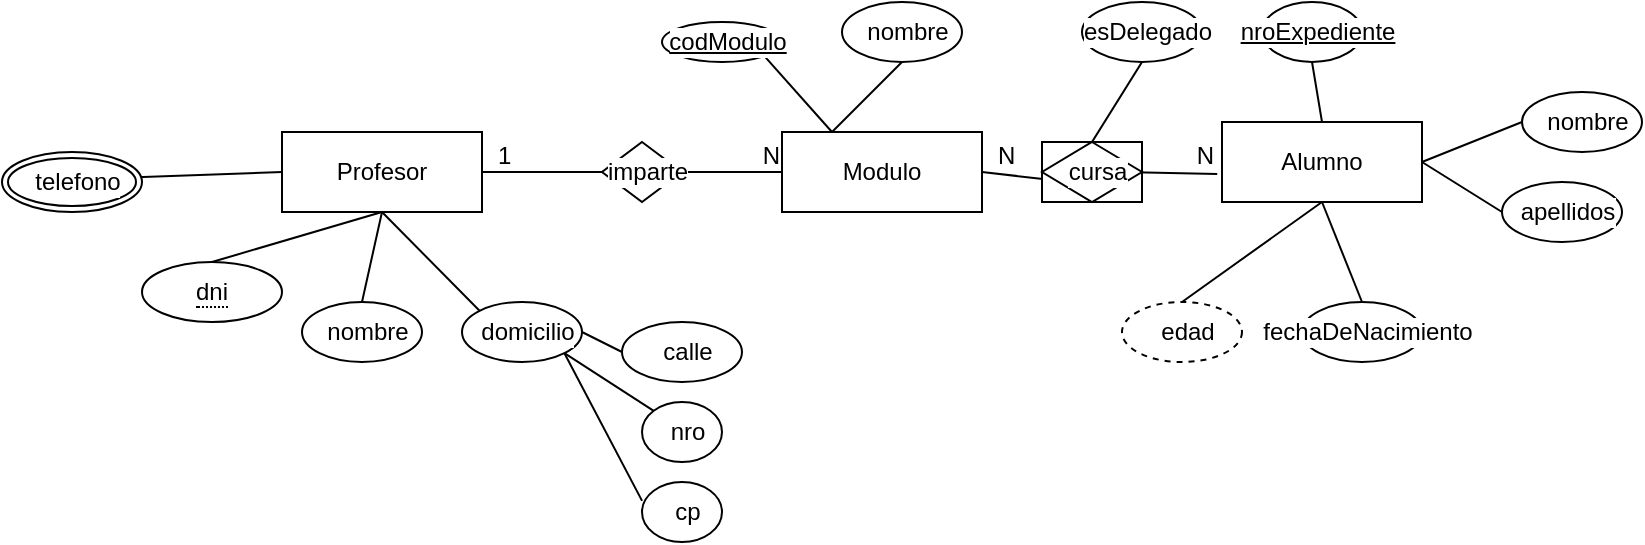 <mxfile version="28.2.1">
  <diagram name="Page-1" id="9THPmvi0cE5zZd17gpQG">
    <mxGraphModel dx="601" dy="414" grid="1" gridSize="10" guides="1" tooltips="1" connect="1" arrows="1" fold="1" page="1" pageScale="1" pageWidth="850" pageHeight="1100" math="0" shadow="0">
      <root>
        <mxCell id="0" />
        <mxCell id="1" parent="0" />
        <mxCell id="nnFgvvDzqhvfjOIkeC-j-11" style="edgeStyle=none;shape=connector;rounded=0;orthogonalLoop=1;jettySize=auto;html=1;exitX=0.5;exitY=1;exitDx=0;exitDy=0;entryX=0.5;entryY=0;entryDx=0;entryDy=0;strokeColor=default;align=center;verticalAlign=middle;fontFamily=Helvetica;fontSize=12;fontColor=default;labelBackgroundColor=default;endArrow=none;" edge="1" parent="1" source="nnFgvvDzqhvfjOIkeC-j-1" target="nnFgvvDzqhvfjOIkeC-j-2">
          <mxGeometry relative="1" as="geometry" />
        </mxCell>
        <mxCell id="nnFgvvDzqhvfjOIkeC-j-23" style="edgeStyle=none;shape=connector;rounded=0;orthogonalLoop=1;jettySize=auto;html=1;exitX=0;exitY=0.5;exitDx=0;exitDy=0;entryX=0;entryY=0.5;entryDx=0;entryDy=0;strokeColor=default;align=center;verticalAlign=middle;fontFamily=Helvetica;fontSize=12;fontColor=default;labelBackgroundColor=default;endArrow=none;" edge="1" parent="1" source="nnFgvvDzqhvfjOIkeC-j-1" target="nnFgvvDzqhvfjOIkeC-j-22">
          <mxGeometry relative="1" as="geometry" />
        </mxCell>
        <mxCell id="nnFgvvDzqhvfjOIkeC-j-1" value="Profesor" style="whiteSpace=wrap;html=1;align=center;" vertex="1" parent="1">
          <mxGeometry x="370" y="225" width="100" height="40" as="geometry" />
        </mxCell>
        <mxCell id="nnFgvvDzqhvfjOIkeC-j-2" value="&lt;span style=&quot;border-bottom: 1px dotted&quot;&gt;dni&lt;/span&gt;" style="ellipse;whiteSpace=wrap;html=1;align=center;" vertex="1" parent="1">
          <mxGeometry x="300" y="290" width="70" height="30" as="geometry" />
        </mxCell>
        <mxCell id="nnFgvvDzqhvfjOIkeC-j-13" style="edgeStyle=none;shape=connector;rounded=0;orthogonalLoop=1;jettySize=auto;html=1;exitX=0.5;exitY=0;exitDx=0;exitDy=0;strokeColor=default;align=center;verticalAlign=middle;fontFamily=Helvetica;fontSize=12;fontColor=default;labelBackgroundColor=default;endArrow=none;entryX=0.5;entryY=1;entryDx=0;entryDy=0;" edge="1" parent="1" source="nnFgvvDzqhvfjOIkeC-j-12" target="nnFgvvDzqhvfjOIkeC-j-1">
          <mxGeometry relative="1" as="geometry">
            <mxPoint x="430.034" y="290" as="targetPoint" />
          </mxGeometry>
        </mxCell>
        <mxCell id="nnFgvvDzqhvfjOIkeC-j-12" value="nombre" style="ellipse;whiteSpace=wrap;html=1;align=center;dashed=0;strokeColor=default;strokeWidth=1;verticalAlign=middle;spacingLeft=6;spacingTop=0;fontFamily=Helvetica;fontSize=12;fontColor=default;labelBackgroundColor=default;fillColor=default;" vertex="1" parent="1">
          <mxGeometry x="380" y="310" width="60" height="30" as="geometry" />
        </mxCell>
        <mxCell id="nnFgvvDzqhvfjOIkeC-j-15" style="edgeStyle=none;shape=connector;rounded=0;orthogonalLoop=1;jettySize=auto;html=1;exitX=0;exitY=0;exitDx=0;exitDy=0;entryX=0.5;entryY=1;entryDx=0;entryDy=0;strokeColor=default;align=center;verticalAlign=middle;fontFamily=Helvetica;fontSize=12;fontColor=default;labelBackgroundColor=default;endArrow=none;" edge="1" parent="1" source="nnFgvvDzqhvfjOIkeC-j-14" target="nnFgvvDzqhvfjOIkeC-j-1">
          <mxGeometry relative="1" as="geometry" />
        </mxCell>
        <mxCell id="nnFgvvDzqhvfjOIkeC-j-19" style="edgeStyle=none;shape=connector;rounded=0;orthogonalLoop=1;jettySize=auto;html=1;exitX=1;exitY=0.5;exitDx=0;exitDy=0;entryX=0;entryY=0.5;entryDx=0;entryDy=0;strokeColor=default;align=center;verticalAlign=middle;fontFamily=Helvetica;fontSize=12;fontColor=default;labelBackgroundColor=default;endArrow=none;" edge="1" parent="1" source="nnFgvvDzqhvfjOIkeC-j-14" target="nnFgvvDzqhvfjOIkeC-j-16">
          <mxGeometry relative="1" as="geometry" />
        </mxCell>
        <mxCell id="nnFgvvDzqhvfjOIkeC-j-20" style="edgeStyle=none;shape=connector;rounded=0;orthogonalLoop=1;jettySize=auto;html=1;exitX=1;exitY=1;exitDx=0;exitDy=0;entryX=0;entryY=0;entryDx=0;entryDy=0;strokeColor=default;align=center;verticalAlign=middle;fontFamily=Helvetica;fontSize=12;fontColor=default;labelBackgroundColor=default;endArrow=none;" edge="1" parent="1" source="nnFgvvDzqhvfjOIkeC-j-14" target="nnFgvvDzqhvfjOIkeC-j-18">
          <mxGeometry relative="1" as="geometry" />
        </mxCell>
        <mxCell id="nnFgvvDzqhvfjOIkeC-j-14" value="domicilio" style="ellipse;whiteSpace=wrap;html=1;align=center;dashed=0;strokeColor=default;strokeWidth=1;verticalAlign=middle;spacingLeft=6;spacingTop=0;fontFamily=Helvetica;fontSize=12;fontColor=default;labelBackgroundColor=default;fillColor=default;" vertex="1" parent="1">
          <mxGeometry x="460" y="310" width="60" height="30" as="geometry" />
        </mxCell>
        <mxCell id="nnFgvvDzqhvfjOIkeC-j-16" value="calle" style="ellipse;whiteSpace=wrap;html=1;align=center;dashed=0;strokeColor=default;strokeWidth=1;verticalAlign=middle;spacingLeft=6;spacingTop=0;fontFamily=Helvetica;fontSize=12;fontColor=default;labelBackgroundColor=default;fillColor=default;" vertex="1" parent="1">
          <mxGeometry x="540" y="320" width="60" height="30" as="geometry" />
        </mxCell>
        <mxCell id="nnFgvvDzqhvfjOIkeC-j-17" value="cp" style="ellipse;whiteSpace=wrap;html=1;align=center;dashed=0;strokeColor=default;strokeWidth=1;verticalAlign=middle;spacingLeft=6;spacingTop=0;fontFamily=Helvetica;fontSize=12;fontColor=default;labelBackgroundColor=default;fillColor=default;" vertex="1" parent="1">
          <mxGeometry x="550" y="400" width="40" height="30" as="geometry" />
        </mxCell>
        <mxCell id="nnFgvvDzqhvfjOIkeC-j-18" value="nro" style="ellipse;whiteSpace=wrap;html=1;align=center;dashed=0;strokeColor=default;strokeWidth=1;verticalAlign=middle;spacingLeft=6;spacingTop=0;fontFamily=Helvetica;fontSize=12;fontColor=default;labelBackgroundColor=default;fillColor=default;" vertex="1" parent="1">
          <mxGeometry x="550" y="360" width="40" height="30" as="geometry" />
        </mxCell>
        <mxCell id="nnFgvvDzqhvfjOIkeC-j-21" style="edgeStyle=none;shape=connector;rounded=0;orthogonalLoop=1;jettySize=auto;html=1;exitX=1;exitY=1;exitDx=0;exitDy=0;entryX=0.001;entryY=0.315;entryDx=0;entryDy=0;entryPerimeter=0;strokeColor=default;align=center;verticalAlign=middle;fontFamily=Helvetica;fontSize=12;fontColor=default;labelBackgroundColor=default;endArrow=none;" edge="1" parent="1" source="nnFgvvDzqhvfjOIkeC-j-14" target="nnFgvvDzqhvfjOIkeC-j-17">
          <mxGeometry relative="1" as="geometry" />
        </mxCell>
        <mxCell id="nnFgvvDzqhvfjOIkeC-j-22" value="telefono" style="ellipse;shape=doubleEllipse;margin=3;whiteSpace=wrap;html=1;align=center;dashed=0;strokeColor=default;strokeWidth=1;verticalAlign=middle;spacingLeft=6;spacingTop=0;fontFamily=Helvetica;fontSize=12;fontColor=default;labelBackgroundColor=default;fillColor=default;" vertex="1" parent="1">
          <mxGeometry x="230" y="235" width="70" height="30" as="geometry" />
        </mxCell>
        <mxCell id="nnFgvvDzqhvfjOIkeC-j-24" value="Modulo" style="whiteSpace=wrap;html=1;align=center;" vertex="1" parent="1">
          <mxGeometry x="620" y="225" width="100" height="40" as="geometry" />
        </mxCell>
        <mxCell id="nnFgvvDzqhvfjOIkeC-j-26" value="" style="endArrow=none;html=1;rounded=0;strokeColor=default;align=center;verticalAlign=middle;fontFamily=Helvetica;fontSize=12;fontColor=default;labelBackgroundColor=default;entryX=0;entryY=0.5;entryDx=0;entryDy=0;exitX=1;exitY=0.5;exitDx=0;exitDy=0;" edge="1" parent="1" source="nnFgvvDzqhvfjOIkeC-j-29" target="nnFgvvDzqhvfjOIkeC-j-24">
          <mxGeometry relative="1" as="geometry">
            <mxPoint x="480" y="250" as="sourcePoint" />
            <mxPoint x="610" y="250" as="targetPoint" />
          </mxGeometry>
        </mxCell>
        <mxCell id="nnFgvvDzqhvfjOIkeC-j-28" value="N" style="resizable=0;html=1;whiteSpace=wrap;align=right;verticalAlign=bottom;dashed=0;strokeColor=default;strokeWidth=1;spacingLeft=6;spacingTop=0;fontFamily=Helvetica;fontSize=12;fontColor=default;labelBackgroundColor=default;fillColor=default;" connectable="0" vertex="1" parent="nnFgvvDzqhvfjOIkeC-j-26">
          <mxGeometry x="1" relative="1" as="geometry" />
        </mxCell>
        <mxCell id="nnFgvvDzqhvfjOIkeC-j-30" value="" style="endArrow=none;html=1;rounded=0;strokeColor=default;align=center;verticalAlign=middle;fontFamily=Helvetica;fontSize=12;fontColor=default;labelBackgroundColor=default;entryX=0;entryY=0.5;entryDx=0;entryDy=0;exitX=1;exitY=0.5;exitDx=0;exitDy=0;" edge="1" parent="1" source="nnFgvvDzqhvfjOIkeC-j-1" target="nnFgvvDzqhvfjOIkeC-j-29">
          <mxGeometry relative="1" as="geometry">
            <mxPoint x="470" y="245" as="sourcePoint" />
            <mxPoint x="620" y="245" as="targetPoint" />
          </mxGeometry>
        </mxCell>
        <mxCell id="nnFgvvDzqhvfjOIkeC-j-31" value="1" style="resizable=0;html=1;whiteSpace=wrap;align=left;verticalAlign=bottom;dashed=0;strokeColor=default;strokeWidth=1;spacingLeft=6;spacingTop=0;fontFamily=Helvetica;fontSize=12;fontColor=default;labelBackgroundColor=default;fillColor=default;" connectable="0" vertex="1" parent="nnFgvvDzqhvfjOIkeC-j-30">
          <mxGeometry x="-1" relative="1" as="geometry" />
        </mxCell>
        <mxCell id="nnFgvvDzqhvfjOIkeC-j-29" value="imparte" style="shape=rhombus;perimeter=rhombusPerimeter;whiteSpace=wrap;html=1;align=center;dashed=0;strokeColor=default;strokeWidth=1;verticalAlign=middle;spacingLeft=6;spacingTop=0;fontFamily=Helvetica;fontSize=12;fontColor=default;labelBackgroundColor=default;fillColor=default;" vertex="1" parent="1">
          <mxGeometry x="530" y="230" width="40" height="30" as="geometry" />
        </mxCell>
        <mxCell id="nnFgvvDzqhvfjOIkeC-j-34" style="edgeStyle=none;shape=connector;rounded=0;orthogonalLoop=1;jettySize=auto;html=1;exitX=1;exitY=1;exitDx=0;exitDy=0;entryX=0.25;entryY=0;entryDx=0;entryDy=0;strokeColor=default;align=center;verticalAlign=middle;fontFamily=Helvetica;fontSize=12;fontColor=default;labelBackgroundColor=default;endArrow=none;" edge="1" parent="1" source="nnFgvvDzqhvfjOIkeC-j-33" target="nnFgvvDzqhvfjOIkeC-j-24">
          <mxGeometry relative="1" as="geometry" />
        </mxCell>
        <mxCell id="nnFgvvDzqhvfjOIkeC-j-33" value="codModulo" style="ellipse;whiteSpace=wrap;html=1;align=center;fontStyle=4;dashed=0;strokeColor=default;strokeWidth=1;verticalAlign=middle;spacingLeft=6;spacingTop=0;fontFamily=Helvetica;fontSize=12;fontColor=default;labelBackgroundColor=default;fillColor=default;" vertex="1" parent="1">
          <mxGeometry x="560" y="170" width="60" height="20" as="geometry" />
        </mxCell>
        <mxCell id="nnFgvvDzqhvfjOIkeC-j-36" style="edgeStyle=none;shape=connector;rounded=0;orthogonalLoop=1;jettySize=auto;html=1;exitX=0.5;exitY=1;exitDx=0;exitDy=0;entryX=0.25;entryY=0;entryDx=0;entryDy=0;strokeColor=default;align=center;verticalAlign=middle;fontFamily=Helvetica;fontSize=12;fontColor=default;labelBackgroundColor=default;endArrow=none;" edge="1" parent="1" source="nnFgvvDzqhvfjOIkeC-j-35" target="nnFgvvDzqhvfjOIkeC-j-24">
          <mxGeometry relative="1" as="geometry" />
        </mxCell>
        <mxCell id="nnFgvvDzqhvfjOIkeC-j-35" value="nombre" style="ellipse;whiteSpace=wrap;html=1;align=center;dashed=0;strokeColor=default;strokeWidth=1;verticalAlign=middle;spacingLeft=6;spacingTop=0;fontFamily=Helvetica;fontSize=12;fontColor=default;labelBackgroundColor=default;fillColor=default;" vertex="1" parent="1">
          <mxGeometry x="650" y="160" width="60" height="30" as="geometry" />
        </mxCell>
        <mxCell id="nnFgvvDzqhvfjOIkeC-j-38" value="Alumno" style="whiteSpace=wrap;html=1;align=center;" vertex="1" parent="1">
          <mxGeometry x="840" y="220" width="100" height="40" as="geometry" />
        </mxCell>
        <mxCell id="nnFgvvDzqhvfjOIkeC-j-40" value="" style="endArrow=none;html=1;rounded=0;strokeColor=default;align=center;verticalAlign=middle;fontFamily=Helvetica;fontSize=12;fontColor=default;labelBackgroundColor=default;exitX=1;exitY=0.5;exitDx=0;exitDy=0;entryX=-0.024;entryY=0.65;entryDx=0;entryDy=0;entryPerimeter=0;" edge="1" parent="1" target="nnFgvvDzqhvfjOIkeC-j-38">
          <mxGeometry relative="1" as="geometry">
            <mxPoint x="790" y="245" as="sourcePoint" />
            <mxPoint x="820" y="320" as="targetPoint" />
          </mxGeometry>
        </mxCell>
        <mxCell id="nnFgvvDzqhvfjOIkeC-j-42" value="N" style="resizable=0;html=1;whiteSpace=wrap;align=right;verticalAlign=bottom;dashed=0;strokeColor=default;strokeWidth=1;spacingLeft=6;spacingTop=0;fontFamily=Helvetica;fontSize=12;fontColor=default;labelBackgroundColor=default;fillColor=default;" connectable="0" vertex="1" parent="nnFgvvDzqhvfjOIkeC-j-40">
          <mxGeometry x="1" relative="1" as="geometry" />
        </mxCell>
        <mxCell id="nnFgvvDzqhvfjOIkeC-j-44" value="" style="endArrow=none;html=1;rounded=0;strokeColor=default;align=center;verticalAlign=middle;fontFamily=Helvetica;fontSize=12;fontColor=default;labelBackgroundColor=default;exitX=1;exitY=0.5;exitDx=0;exitDy=0;entryX=-0.024;entryY=0.65;entryDx=0;entryDy=0;entryPerimeter=0;" edge="1" parent="1" source="nnFgvvDzqhvfjOIkeC-j-24">
          <mxGeometry relative="1" as="geometry">
            <mxPoint x="720" y="245" as="sourcePoint" />
            <mxPoint x="759.28" y="249.5" as="targetPoint" />
          </mxGeometry>
        </mxCell>
        <mxCell id="nnFgvvDzqhvfjOIkeC-j-45" value="N" style="resizable=0;html=1;whiteSpace=wrap;align=left;verticalAlign=bottom;dashed=0;strokeColor=default;strokeWidth=1;spacingLeft=6;spacingTop=0;fontFamily=Helvetica;fontSize=12;fontColor=default;labelBackgroundColor=default;fillColor=default;" connectable="0" vertex="1" parent="nnFgvvDzqhvfjOIkeC-j-44">
          <mxGeometry x="-1" relative="1" as="geometry" />
        </mxCell>
        <mxCell id="nnFgvvDzqhvfjOIkeC-j-47" value="cursa" style="shape=associativeEntity;whiteSpace=wrap;html=1;align=center;dashed=0;strokeColor=default;strokeWidth=1;verticalAlign=middle;spacingLeft=6;spacingTop=0;fontFamily=Helvetica;fontSize=12;fontColor=default;labelBackgroundColor=default;fillColor=default;" vertex="1" parent="1">
          <mxGeometry x="750" y="230" width="50" height="30" as="geometry" />
        </mxCell>
        <mxCell id="nnFgvvDzqhvfjOIkeC-j-50" value="esDelegado" style="ellipse;whiteSpace=wrap;html=1;align=center;dashed=0;strokeColor=default;strokeWidth=1;verticalAlign=middle;spacingLeft=6;spacingTop=0;fontFamily=Helvetica;fontSize=12;fontColor=default;labelBackgroundColor=default;fillColor=default;" vertex="1" parent="1">
          <mxGeometry x="770" y="160" width="60" height="30" as="geometry" />
        </mxCell>
        <mxCell id="nnFgvvDzqhvfjOIkeC-j-51" style="edgeStyle=none;shape=connector;rounded=0;orthogonalLoop=1;jettySize=auto;html=1;exitX=0.5;exitY=1;exitDx=0;exitDy=0;entryX=0.5;entryY=0;entryDx=0;entryDy=0;strokeColor=default;align=center;verticalAlign=middle;fontFamily=Helvetica;fontSize=12;fontColor=default;labelBackgroundColor=default;endArrow=none;" edge="1" parent="1" source="nnFgvvDzqhvfjOIkeC-j-50" target="nnFgvvDzqhvfjOIkeC-j-47">
          <mxGeometry relative="1" as="geometry" />
        </mxCell>
        <mxCell id="nnFgvvDzqhvfjOIkeC-j-54" style="edgeStyle=none;shape=connector;rounded=0;orthogonalLoop=1;jettySize=auto;html=1;exitX=0.5;exitY=0;exitDx=0;exitDy=0;entryX=0.5;entryY=1;entryDx=0;entryDy=0;strokeColor=default;align=center;verticalAlign=middle;fontFamily=Helvetica;fontSize=12;fontColor=default;labelBackgroundColor=default;endArrow=none;" edge="1" parent="1" source="nnFgvvDzqhvfjOIkeC-j-52" target="nnFgvvDzqhvfjOIkeC-j-38">
          <mxGeometry relative="1" as="geometry" />
        </mxCell>
        <mxCell id="nnFgvvDzqhvfjOIkeC-j-52" value="edad" style="ellipse;whiteSpace=wrap;html=1;align=center;dashed=1;strokeColor=default;strokeWidth=1;verticalAlign=middle;spacingLeft=6;spacingTop=0;fontFamily=Helvetica;fontSize=12;fontColor=default;labelBackgroundColor=default;fillColor=default;" vertex="1" parent="1">
          <mxGeometry x="790" y="310" width="60" height="30" as="geometry" />
        </mxCell>
        <mxCell id="nnFgvvDzqhvfjOIkeC-j-56" style="edgeStyle=none;shape=connector;rounded=0;orthogonalLoop=1;jettySize=auto;html=1;exitX=0.5;exitY=0;exitDx=0;exitDy=0;entryX=0.5;entryY=1;entryDx=0;entryDy=0;strokeColor=default;align=center;verticalAlign=middle;fontFamily=Helvetica;fontSize=12;fontColor=default;labelBackgroundColor=default;endArrow=none;" edge="1" parent="1" source="nnFgvvDzqhvfjOIkeC-j-55" target="nnFgvvDzqhvfjOIkeC-j-38">
          <mxGeometry relative="1" as="geometry" />
        </mxCell>
        <mxCell id="nnFgvvDzqhvfjOIkeC-j-55" value="fechaDeNacimiento" style="ellipse;whiteSpace=wrap;html=1;align=center;dashed=0;strokeColor=default;strokeWidth=1;verticalAlign=middle;spacingLeft=6;spacingTop=0;fontFamily=Helvetica;fontSize=12;fontColor=default;labelBackgroundColor=default;fillColor=default;" vertex="1" parent="1">
          <mxGeometry x="880" y="310" width="60" height="30" as="geometry" />
        </mxCell>
        <mxCell id="nnFgvvDzqhvfjOIkeC-j-58" style="edgeStyle=none;shape=connector;rounded=0;orthogonalLoop=1;jettySize=auto;html=1;exitX=0.5;exitY=1;exitDx=0;exitDy=0;entryX=0.5;entryY=0;entryDx=0;entryDy=0;strokeColor=default;align=center;verticalAlign=middle;fontFamily=Helvetica;fontSize=12;fontColor=default;labelBackgroundColor=default;endArrow=none;" edge="1" parent="1" source="nnFgvvDzqhvfjOIkeC-j-57" target="nnFgvvDzqhvfjOIkeC-j-38">
          <mxGeometry relative="1" as="geometry" />
        </mxCell>
        <mxCell id="nnFgvvDzqhvfjOIkeC-j-57" value="nroExpediente" style="ellipse;whiteSpace=wrap;html=1;align=center;fontStyle=4;dashed=0;strokeColor=default;strokeWidth=1;verticalAlign=middle;spacingLeft=6;spacingTop=0;fontFamily=Helvetica;fontSize=12;fontColor=default;labelBackgroundColor=default;fillColor=default;" vertex="1" parent="1">
          <mxGeometry x="860" y="160" width="50" height="30" as="geometry" />
        </mxCell>
        <mxCell id="nnFgvvDzqhvfjOIkeC-j-62" style="edgeStyle=none;shape=connector;rounded=0;orthogonalLoop=1;jettySize=auto;html=1;exitX=0;exitY=0.5;exitDx=0;exitDy=0;entryX=1;entryY=0.5;entryDx=0;entryDy=0;strokeColor=default;align=center;verticalAlign=middle;fontFamily=Helvetica;fontSize=12;fontColor=default;labelBackgroundColor=default;endArrow=none;" edge="1" parent="1" source="nnFgvvDzqhvfjOIkeC-j-59" target="nnFgvvDzqhvfjOIkeC-j-38">
          <mxGeometry relative="1" as="geometry" />
        </mxCell>
        <mxCell id="nnFgvvDzqhvfjOIkeC-j-59" value="nombre" style="ellipse;whiteSpace=wrap;html=1;align=center;dashed=0;strokeColor=default;strokeWidth=1;verticalAlign=middle;spacingLeft=6;spacingTop=0;fontFamily=Helvetica;fontSize=12;fontColor=default;labelBackgroundColor=default;fillColor=default;" vertex="1" parent="1">
          <mxGeometry x="990" y="205" width="60" height="30" as="geometry" />
        </mxCell>
        <mxCell id="nnFgvvDzqhvfjOIkeC-j-61" style="edgeStyle=none;shape=connector;rounded=0;orthogonalLoop=1;jettySize=auto;html=1;exitX=0;exitY=0.5;exitDx=0;exitDy=0;entryX=1;entryY=0.5;entryDx=0;entryDy=0;strokeColor=default;align=center;verticalAlign=middle;fontFamily=Helvetica;fontSize=12;fontColor=default;labelBackgroundColor=default;endArrow=none;" edge="1" parent="1" source="nnFgvvDzqhvfjOIkeC-j-60" target="nnFgvvDzqhvfjOIkeC-j-38">
          <mxGeometry relative="1" as="geometry" />
        </mxCell>
        <mxCell id="nnFgvvDzqhvfjOIkeC-j-60" value="apellidos" style="ellipse;whiteSpace=wrap;html=1;align=center;dashed=0;strokeColor=default;strokeWidth=1;verticalAlign=middle;spacingLeft=6;spacingTop=0;fontFamily=Helvetica;fontSize=12;fontColor=default;labelBackgroundColor=default;fillColor=default;" vertex="1" parent="1">
          <mxGeometry x="980" y="250" width="60" height="30" as="geometry" />
        </mxCell>
      </root>
    </mxGraphModel>
  </diagram>
</mxfile>
